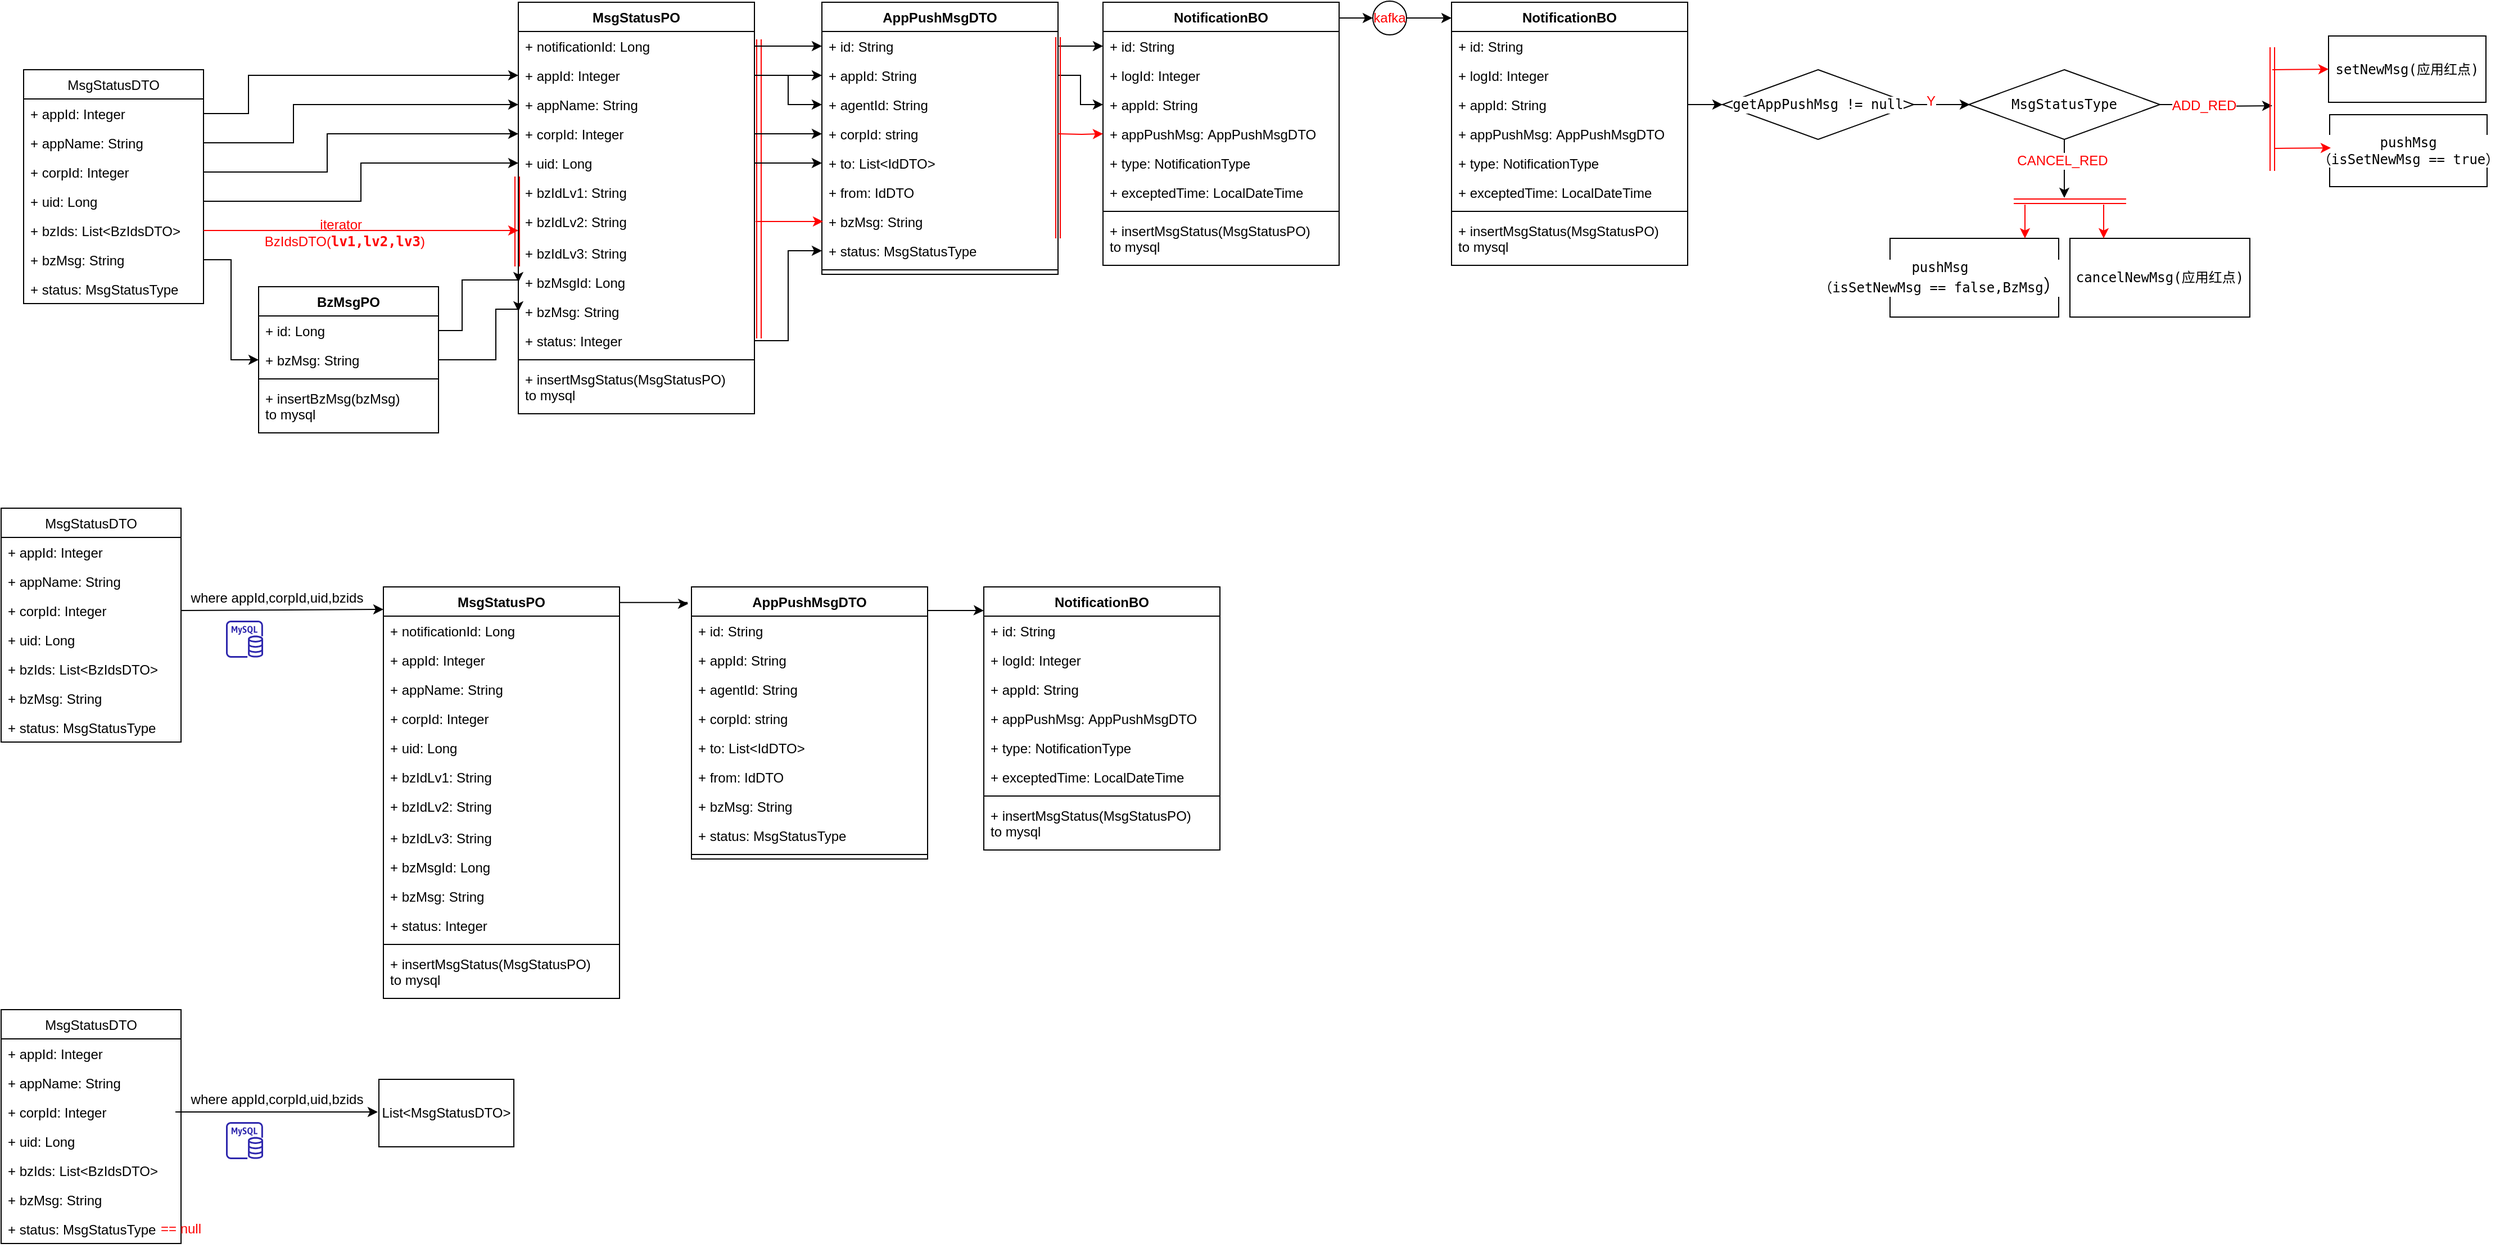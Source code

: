 <mxfile version="16.0.3" type="github">
  <diagram id="SCfUlmhdvzbNshBZ44EL" name="Page-1">
    <mxGraphModel dx="946" dy="536" grid="1" gridSize="10" guides="1" tooltips="1" connect="1" arrows="1" fold="1" page="1" pageScale="1" pageWidth="827" pageHeight="1169" math="0" shadow="0">
      <root>
        <mxCell id="0" />
        <mxCell id="1" parent="0" />
        <mxCell id="9lZpsrTni4rrmn1i40Wy-16" value="MsgStatusDTO" style="swimlane;fontStyle=0;childLayout=stackLayout;horizontal=1;startSize=26;fillColor=none;horizontalStack=0;resizeParent=1;resizeParentMax=0;resizeLast=0;collapsible=1;marginBottom=0;" parent="1" vertex="1">
          <mxGeometry x="120" y="360" width="160" height="208" as="geometry" />
        </mxCell>
        <mxCell id="9lZpsrTni4rrmn1i40Wy-17" value="+ appId: Integer" style="text;strokeColor=none;fillColor=none;align=left;verticalAlign=top;spacingLeft=4;spacingRight=4;overflow=hidden;rotatable=0;points=[[0,0.5],[1,0.5]];portConstraint=eastwest;" parent="9lZpsrTni4rrmn1i40Wy-16" vertex="1">
          <mxGeometry y="26" width="160" height="26" as="geometry" />
        </mxCell>
        <mxCell id="9lZpsrTni4rrmn1i40Wy-18" value="+ appName: String" style="text;strokeColor=none;fillColor=none;align=left;verticalAlign=top;spacingLeft=4;spacingRight=4;overflow=hidden;rotatable=0;points=[[0,0.5],[1,0.5]];portConstraint=eastwest;" parent="9lZpsrTni4rrmn1i40Wy-16" vertex="1">
          <mxGeometry y="52" width="160" height="26" as="geometry" />
        </mxCell>
        <mxCell id="9lZpsrTni4rrmn1i40Wy-19" value="+ corpId: Integer" style="text;strokeColor=none;fillColor=none;align=left;verticalAlign=top;spacingLeft=4;spacingRight=4;overflow=hidden;rotatable=0;points=[[0,0.5],[1,0.5]];portConstraint=eastwest;" parent="9lZpsrTni4rrmn1i40Wy-16" vertex="1">
          <mxGeometry y="78" width="160" height="26" as="geometry" />
        </mxCell>
        <mxCell id="9lZpsrTni4rrmn1i40Wy-20" value="+ uid: Long" style="text;strokeColor=none;fillColor=none;align=left;verticalAlign=top;spacingLeft=4;spacingRight=4;overflow=hidden;rotatable=0;points=[[0,0.5],[1,0.5]];portConstraint=eastwest;" parent="9lZpsrTni4rrmn1i40Wy-16" vertex="1">
          <mxGeometry y="104" width="160" height="26" as="geometry" />
        </mxCell>
        <mxCell id="9lZpsrTni4rrmn1i40Wy-21" value="+ bzIds: List&lt;BzIdsDTO&gt;" style="text;strokeColor=none;fillColor=none;align=left;verticalAlign=top;spacingLeft=4;spacingRight=4;overflow=hidden;rotatable=0;points=[[0,0.5],[1,0.5]];portConstraint=eastwest;" parent="9lZpsrTni4rrmn1i40Wy-16" vertex="1">
          <mxGeometry y="130" width="160" height="26" as="geometry" />
        </mxCell>
        <mxCell id="9lZpsrTni4rrmn1i40Wy-22" value="+ bzMsg: String" style="text;strokeColor=none;fillColor=none;align=left;verticalAlign=top;spacingLeft=4;spacingRight=4;overflow=hidden;rotatable=0;points=[[0,0.5],[1,0.5]];portConstraint=eastwest;" parent="9lZpsrTni4rrmn1i40Wy-16" vertex="1">
          <mxGeometry y="156" width="160" height="26" as="geometry" />
        </mxCell>
        <mxCell id="9lZpsrTni4rrmn1i40Wy-23" value="+ status: MsgStatusType" style="text;strokeColor=none;fillColor=none;align=left;verticalAlign=top;spacingLeft=4;spacingRight=4;overflow=hidden;rotatable=0;points=[[0,0.5],[1,0.5]];portConstraint=eastwest;" parent="9lZpsrTni4rrmn1i40Wy-16" vertex="1">
          <mxGeometry y="182" width="160" height="26" as="geometry" />
        </mxCell>
        <mxCell id="m58RcJqBQY2xI49NW2av-1" value="BzMsgPO" style="swimlane;fontStyle=1;align=center;verticalAlign=top;childLayout=stackLayout;horizontal=1;startSize=26;horizontalStack=0;resizeParent=1;resizeParentMax=0;resizeLast=0;collapsible=1;marginBottom=0;" vertex="1" parent="1">
          <mxGeometry x="329" y="553" width="160" height="130" as="geometry" />
        </mxCell>
        <mxCell id="m58RcJqBQY2xI49NW2av-2" value="+ id: Long" style="text;strokeColor=none;fillColor=none;align=left;verticalAlign=top;spacingLeft=4;spacingRight=4;overflow=hidden;rotatable=0;points=[[0,0.5],[1,0.5]];portConstraint=eastwest;" vertex="1" parent="m58RcJqBQY2xI49NW2av-1">
          <mxGeometry y="26" width="160" height="26" as="geometry" />
        </mxCell>
        <mxCell id="m58RcJqBQY2xI49NW2av-6" value="+ bzMsg: String" style="text;strokeColor=none;fillColor=none;align=left;verticalAlign=top;spacingLeft=4;spacingRight=4;overflow=hidden;rotatable=0;points=[[0,0.5],[1,0.5]];portConstraint=eastwest;" vertex="1" parent="m58RcJqBQY2xI49NW2av-1">
          <mxGeometry y="52" width="160" height="26" as="geometry" />
        </mxCell>
        <mxCell id="m58RcJqBQY2xI49NW2av-3" value="" style="line;strokeWidth=1;fillColor=none;align=left;verticalAlign=middle;spacingTop=-1;spacingLeft=3;spacingRight=3;rotatable=0;labelPosition=right;points=[];portConstraint=eastwest;" vertex="1" parent="m58RcJqBQY2xI49NW2av-1">
          <mxGeometry y="78" width="160" height="8" as="geometry" />
        </mxCell>
        <mxCell id="m58RcJqBQY2xI49NW2av-4" value="+ insertBzMsg(bzMsg)&#xa;to mysql&#xa;" style="text;strokeColor=none;fillColor=none;align=left;verticalAlign=top;spacingLeft=4;spacingRight=4;overflow=hidden;rotatable=0;points=[[0,0.5],[1,0.5]];portConstraint=eastwest;" vertex="1" parent="m58RcJqBQY2xI49NW2av-1">
          <mxGeometry y="86" width="160" height="44" as="geometry" />
        </mxCell>
        <mxCell id="m58RcJqBQY2xI49NW2av-5" style="edgeStyle=orthogonalEdgeStyle;rounded=0;orthogonalLoop=1;jettySize=auto;html=1;exitX=1;exitY=0.5;exitDx=0;exitDy=0;entryX=0;entryY=0.5;entryDx=0;entryDy=0;" edge="1" parent="1" source="9lZpsrTni4rrmn1i40Wy-22" target="m58RcJqBQY2xI49NW2av-6">
          <mxGeometry relative="1" as="geometry" />
        </mxCell>
        <mxCell id="m58RcJqBQY2xI49NW2av-15" style="edgeStyle=orthogonalEdgeStyle;rounded=0;orthogonalLoop=1;jettySize=auto;html=1;exitX=1;exitY=0.5;exitDx=0;exitDy=0;strokeColor=#FF0000;" edge="1" parent="1" source="9lZpsrTni4rrmn1i40Wy-21">
          <mxGeometry relative="1" as="geometry">
            <mxPoint x="560" y="503" as="targetPoint" />
            <Array as="points">
              <mxPoint x="550" y="503" />
            </Array>
          </mxGeometry>
        </mxCell>
        <mxCell id="m58RcJqBQY2xI49NW2av-17" value="&lt;font style=&quot;font-size: 12px&quot; color=&quot;#ff0000&quot;&gt;iterator&amp;nbsp; &amp;nbsp;&lt;span style=&quot;text-align: left&quot;&gt;BzIdsDTO(&lt;/span&gt;&lt;span style=&quot;font-weight: bold ; background-color: rgb(255 , 255 , 255) ; font-family: &amp;#34;jetbrains mono&amp;#34; , monospace&quot;&gt;lv1,&lt;/span&gt;&lt;span style=&quot;font-weight: bold ; background-color: rgb(255 , 255 , 255) ; font-family: &amp;#34;jetbrains mono&amp;#34; , monospace&quot;&gt;lv2,&lt;/span&gt;&lt;span style=&quot;font-weight: bold ; background-color: rgb(255 , 255 , 255) ; font-family: &amp;#34;jetbrains mono&amp;#34; , monospace&quot;&gt;lv3&lt;/span&gt;&lt;span style=&quot;text-align: left&quot;&gt;)&lt;/span&gt;&lt;/font&gt;" style="text;html=1;strokeColor=none;fillColor=none;align=center;verticalAlign=middle;whiteSpace=wrap;rounded=0;" vertex="1" parent="1">
          <mxGeometry x="329" y="490" width="150" height="30" as="geometry" />
        </mxCell>
        <mxCell id="m58RcJqBQY2xI49NW2av-21" value="MsgStatusPO" style="swimlane;fontStyle=1;align=center;verticalAlign=top;childLayout=stackLayout;horizontal=1;startSize=26;horizontalStack=0;resizeParent=1;resizeParentMax=0;resizeLast=0;collapsible=1;marginBottom=0;" vertex="1" parent="1">
          <mxGeometry x="560" y="300" width="210" height="366" as="geometry" />
        </mxCell>
        <mxCell id="m58RcJqBQY2xI49NW2av-22" value="+ notificationId: Long" style="text;strokeColor=none;fillColor=none;align=left;verticalAlign=top;spacingLeft=4;spacingRight=4;overflow=hidden;rotatable=0;points=[[0,0.5],[1,0.5]];portConstraint=eastwest;" vertex="1" parent="m58RcJqBQY2xI49NW2av-21">
          <mxGeometry y="26" width="210" height="26" as="geometry" />
        </mxCell>
        <mxCell id="m58RcJqBQY2xI49NW2av-29" value="+ appId: Integer" style="text;strokeColor=none;fillColor=none;align=left;verticalAlign=top;spacingLeft=4;spacingRight=4;overflow=hidden;rotatable=0;points=[[0,0.5],[1,0.5]];portConstraint=eastwest;" vertex="1" parent="m58RcJqBQY2xI49NW2av-21">
          <mxGeometry y="52" width="210" height="26" as="geometry" />
        </mxCell>
        <mxCell id="m58RcJqBQY2xI49NW2av-30" value="+ appName: String" style="text;strokeColor=none;fillColor=none;align=left;verticalAlign=top;spacingLeft=4;spacingRight=4;overflow=hidden;rotatable=0;points=[[0,0.5],[1,0.5]];portConstraint=eastwest;" vertex="1" parent="m58RcJqBQY2xI49NW2av-21">
          <mxGeometry y="78" width="210" height="26" as="geometry" />
        </mxCell>
        <mxCell id="m58RcJqBQY2xI49NW2av-28" value="+ corpId: Integer" style="text;strokeColor=none;fillColor=none;align=left;verticalAlign=top;spacingLeft=4;spacingRight=4;overflow=hidden;rotatable=0;points=[[0,0.5],[1,0.5]];portConstraint=eastwest;" vertex="1" parent="m58RcJqBQY2xI49NW2av-21">
          <mxGeometry y="104" width="210" height="26" as="geometry" />
        </mxCell>
        <mxCell id="m58RcJqBQY2xI49NW2av-23" value="+ uid: Long" style="text;strokeColor=none;fillColor=none;align=left;verticalAlign=top;spacingLeft=4;spacingRight=4;overflow=hidden;rotatable=0;points=[[0,0.5],[1,0.5]];portConstraint=eastwest;" vertex="1" parent="m58RcJqBQY2xI49NW2av-21">
          <mxGeometry y="130" width="210" height="26" as="geometry" />
        </mxCell>
        <mxCell id="m58RcJqBQY2xI49NW2av-33" value="+ bzIdLv1: String" style="text;strokeColor=none;fillColor=none;align=left;verticalAlign=top;spacingLeft=4;spacingRight=4;overflow=hidden;rotatable=0;points=[[0,0.5],[1,0.5]];portConstraint=eastwest;" vertex="1" parent="m58RcJqBQY2xI49NW2av-21">
          <mxGeometry y="156" width="210" height="26" as="geometry" />
        </mxCell>
        <mxCell id="m58RcJqBQY2xI49NW2av-27" value="" style="shape=link;html=1;rounded=0;fontSize=12;fontColor=#FF0000;strokeColor=#FF0000;" edge="1" parent="m58RcJqBQY2xI49NW2av-21">
          <mxGeometry width="100" relative="1" as="geometry">
            <mxPoint x="-1" y="155" as="sourcePoint" />
            <mxPoint x="-1" y="235" as="targetPoint" />
          </mxGeometry>
        </mxCell>
        <mxCell id="m58RcJqBQY2xI49NW2av-34" value="+ bzIdLv2: String" style="text;strokeColor=none;fillColor=none;align=left;verticalAlign=top;spacingLeft=4;spacingRight=4;overflow=hidden;rotatable=0;points=[[0,0.5],[1,0.5]];portConstraint=eastwest;" vertex="1" parent="m58RcJqBQY2xI49NW2av-21">
          <mxGeometry y="182" width="210" height="28" as="geometry" />
        </mxCell>
        <mxCell id="m58RcJqBQY2xI49NW2av-35" value="+ bzIdLv3: String" style="text;strokeColor=none;fillColor=none;align=left;verticalAlign=top;spacingLeft=4;spacingRight=4;overflow=hidden;rotatable=0;points=[[0,0.5],[1,0.5]];portConstraint=eastwest;" vertex="1" parent="m58RcJqBQY2xI49NW2av-21">
          <mxGeometry y="210" width="210" height="26" as="geometry" />
        </mxCell>
        <mxCell id="m58RcJqBQY2xI49NW2av-31" value="+ bzMsgId: Long" style="text;strokeColor=none;fillColor=none;align=left;verticalAlign=top;spacingLeft=4;spacingRight=4;overflow=hidden;rotatable=0;points=[[0,0.5],[1,0.5]];portConstraint=eastwest;" vertex="1" parent="m58RcJqBQY2xI49NW2av-21">
          <mxGeometry y="236" width="210" height="26" as="geometry" />
        </mxCell>
        <mxCell id="m58RcJqBQY2xI49NW2av-32" value="+ bzMsg: String" style="text;strokeColor=none;fillColor=none;align=left;verticalAlign=top;spacingLeft=4;spacingRight=4;overflow=hidden;rotatable=0;points=[[0,0.5],[1,0.5]];portConstraint=eastwest;" vertex="1" parent="m58RcJqBQY2xI49NW2av-21">
          <mxGeometry y="262" width="210" height="26" as="geometry" />
        </mxCell>
        <mxCell id="m58RcJqBQY2xI49NW2av-36" value="+ status: Integer" style="text;strokeColor=none;fillColor=none;align=left;verticalAlign=top;spacingLeft=4;spacingRight=4;overflow=hidden;rotatable=0;points=[[0,0.5],[1,0.5]];portConstraint=eastwest;" vertex="1" parent="m58RcJqBQY2xI49NW2av-21">
          <mxGeometry y="288" width="210" height="26" as="geometry" />
        </mxCell>
        <mxCell id="m58RcJqBQY2xI49NW2av-24" value="" style="line;strokeWidth=1;fillColor=none;align=left;verticalAlign=middle;spacingTop=-1;spacingLeft=3;spacingRight=3;rotatable=0;labelPosition=right;points=[];portConstraint=eastwest;" vertex="1" parent="m58RcJqBQY2xI49NW2av-21">
          <mxGeometry y="314" width="210" height="8" as="geometry" />
        </mxCell>
        <mxCell id="m58RcJqBQY2xI49NW2av-25" value="+ insertMsgStatus(MsgStatusPO)&#xa;to mysql&#xa;" style="text;strokeColor=none;fillColor=none;align=left;verticalAlign=top;spacingLeft=4;spacingRight=4;overflow=hidden;rotatable=0;points=[[0,0.5],[1,0.5]];portConstraint=eastwest;" vertex="1" parent="m58RcJqBQY2xI49NW2av-21">
          <mxGeometry y="322" width="210" height="44" as="geometry" />
        </mxCell>
        <mxCell id="m58RcJqBQY2xI49NW2av-55" value="" style="shape=link;html=1;rounded=0;fontSize=12;fontColor=#FF0000;exitX=1.019;exitY=0.269;exitDx=0;exitDy=0;exitPerimeter=0;strokeColor=#FF0000;" edge="1" parent="m58RcJqBQY2xI49NW2av-21" source="m58RcJqBQY2xI49NW2av-22">
          <mxGeometry width="100" relative="1" as="geometry">
            <mxPoint x="217" y="155" as="sourcePoint" />
            <mxPoint x="214" y="299" as="targetPoint" />
          </mxGeometry>
        </mxCell>
        <mxCell id="m58RcJqBQY2xI49NW2av-41" style="edgeStyle=orthogonalEdgeStyle;rounded=0;orthogonalLoop=1;jettySize=auto;html=1;entryX=0;entryY=0.5;entryDx=0;entryDy=0;fontSize=12;fontColor=#FF0000;" edge="1" parent="1" source="m58RcJqBQY2xI49NW2av-2" target="m58RcJqBQY2xI49NW2av-31">
          <mxGeometry relative="1" as="geometry">
            <Array as="points">
              <mxPoint x="510" y="592" />
              <mxPoint x="510" y="547" />
            </Array>
          </mxGeometry>
        </mxCell>
        <mxCell id="m58RcJqBQY2xI49NW2av-43" style="edgeStyle=orthogonalEdgeStyle;rounded=0;orthogonalLoop=1;jettySize=auto;html=1;entryX=0;entryY=0.5;entryDx=0;entryDy=0;fontSize=12;fontColor=#FF0000;" edge="1" parent="1" source="m58RcJqBQY2xI49NW2av-6" target="m58RcJqBQY2xI49NW2av-32">
          <mxGeometry relative="1" as="geometry">
            <Array as="points">
              <mxPoint x="540" y="618" />
              <mxPoint x="540" y="573" />
            </Array>
          </mxGeometry>
        </mxCell>
        <mxCell id="m58RcJqBQY2xI49NW2av-44" style="edgeStyle=orthogonalEdgeStyle;rounded=0;orthogonalLoop=1;jettySize=auto;html=1;exitX=1;exitY=0.5;exitDx=0;exitDy=0;entryX=0;entryY=0.5;entryDx=0;entryDy=0;fontSize=12;fontColor=#FF0000;" edge="1" parent="1" source="9lZpsrTni4rrmn1i40Wy-20" target="m58RcJqBQY2xI49NW2av-23">
          <mxGeometry relative="1" as="geometry" />
        </mxCell>
        <mxCell id="m58RcJqBQY2xI49NW2av-45" style="edgeStyle=orthogonalEdgeStyle;rounded=0;orthogonalLoop=1;jettySize=auto;html=1;fontSize=12;fontColor=#FF0000;" edge="1" parent="1" source="9lZpsrTni4rrmn1i40Wy-19" target="m58RcJqBQY2xI49NW2av-28">
          <mxGeometry relative="1" as="geometry">
            <mxPoint x="390" y="350" as="targetPoint" />
            <Array as="points">
              <mxPoint x="390" y="451" />
              <mxPoint x="390" y="417" />
            </Array>
          </mxGeometry>
        </mxCell>
        <mxCell id="m58RcJqBQY2xI49NW2av-46" style="edgeStyle=orthogonalEdgeStyle;rounded=0;orthogonalLoop=1;jettySize=auto;html=1;exitX=1;exitY=0.5;exitDx=0;exitDy=0;fontSize=12;fontColor=#FF0000;" edge="1" parent="1" source="9lZpsrTni4rrmn1i40Wy-18" target="m58RcJqBQY2xI49NW2av-30">
          <mxGeometry relative="1" as="geometry">
            <Array as="points">
              <mxPoint x="360" y="425" />
              <mxPoint x="360" y="391" />
            </Array>
          </mxGeometry>
        </mxCell>
        <mxCell id="m58RcJqBQY2xI49NW2av-47" style="edgeStyle=orthogonalEdgeStyle;rounded=0;orthogonalLoop=1;jettySize=auto;html=1;exitX=1;exitY=0.5;exitDx=0;exitDy=0;entryX=0;entryY=0.5;entryDx=0;entryDy=0;fontSize=12;fontColor=#FF0000;" edge="1" parent="1" source="9lZpsrTni4rrmn1i40Wy-17" target="m58RcJqBQY2xI49NW2av-29">
          <mxGeometry relative="1" as="geometry">
            <Array as="points">
              <mxPoint x="320" y="399" />
              <mxPoint x="320" y="365" />
            </Array>
          </mxGeometry>
        </mxCell>
        <mxCell id="m58RcJqBQY2xI49NW2av-48" value="AppPushMsgDTO" style="swimlane;fontStyle=1;align=center;verticalAlign=top;childLayout=stackLayout;horizontal=1;startSize=26;horizontalStack=0;resizeParent=1;resizeParentMax=0;resizeLast=0;collapsible=1;marginBottom=0;" vertex="1" parent="1">
          <mxGeometry x="830" y="300" width="210" height="242" as="geometry" />
        </mxCell>
        <mxCell id="m58RcJqBQY2xI49NW2av-49" value="+ id: String" style="text;strokeColor=none;fillColor=none;align=left;verticalAlign=top;spacingLeft=4;spacingRight=4;overflow=hidden;rotatable=0;points=[[0,0.5],[1,0.5]];portConstraint=eastwest;" vertex="1" parent="m58RcJqBQY2xI49NW2av-48">
          <mxGeometry y="26" width="210" height="26" as="geometry" />
        </mxCell>
        <mxCell id="m58RcJqBQY2xI49NW2av-50" value="+ appId: String" style="text;strokeColor=none;fillColor=none;align=left;verticalAlign=top;spacingLeft=4;spacingRight=4;overflow=hidden;rotatable=0;points=[[0,0.5],[1,0.5]];portConstraint=eastwest;" vertex="1" parent="m58RcJqBQY2xI49NW2av-48">
          <mxGeometry y="52" width="210" height="26" as="geometry" />
        </mxCell>
        <mxCell id="m58RcJqBQY2xI49NW2av-56" value="+ agentId: String" style="text;strokeColor=none;fillColor=none;align=left;verticalAlign=top;spacingLeft=4;spacingRight=4;overflow=hidden;rotatable=0;points=[[0,0.5],[1,0.5]];portConstraint=eastwest;" vertex="1" parent="m58RcJqBQY2xI49NW2av-48">
          <mxGeometry y="78" width="210" height="26" as="geometry" />
        </mxCell>
        <mxCell id="m58RcJqBQY2xI49NW2av-52" value="+ corpId: string" style="text;strokeColor=none;fillColor=none;align=left;verticalAlign=top;spacingLeft=4;spacingRight=4;overflow=hidden;rotatable=0;points=[[0,0.5],[1,0.5]];portConstraint=eastwest;" vertex="1" parent="m58RcJqBQY2xI49NW2av-48">
          <mxGeometry y="104" width="210" height="26" as="geometry" />
        </mxCell>
        <mxCell id="m58RcJqBQY2xI49NW2av-53" value="+ to: List&lt;IdDTO&gt;" style="text;strokeColor=none;fillColor=none;align=left;verticalAlign=top;spacingLeft=4;spacingRight=4;overflow=hidden;rotatable=0;points=[[0,0.5],[1,0.5]];portConstraint=eastwest;" vertex="1" parent="m58RcJqBQY2xI49NW2av-48">
          <mxGeometry y="130" width="210" height="26" as="geometry" />
        </mxCell>
        <mxCell id="m58RcJqBQY2xI49NW2av-54" value="+ from: IdDTO" style="text;strokeColor=none;fillColor=none;align=left;verticalAlign=top;spacingLeft=4;spacingRight=4;overflow=hidden;rotatable=0;points=[[0,0.5],[1,0.5]];portConstraint=eastwest;" vertex="1" parent="m58RcJqBQY2xI49NW2av-48">
          <mxGeometry y="156" width="210" height="26" as="geometry" />
        </mxCell>
        <mxCell id="m58RcJqBQY2xI49NW2av-57" value="+ bzMsg: String" style="text;strokeColor=none;fillColor=none;align=left;verticalAlign=top;spacingLeft=4;spacingRight=4;overflow=hidden;rotatable=0;points=[[0,0.5],[1,0.5]];portConstraint=eastwest;" vertex="1" parent="m58RcJqBQY2xI49NW2av-48">
          <mxGeometry y="182" width="210" height="26" as="geometry" />
        </mxCell>
        <mxCell id="m58RcJqBQY2xI49NW2av-58" value="+ status: MsgStatusType" style="text;strokeColor=none;fillColor=none;align=left;verticalAlign=top;spacingLeft=4;spacingRight=4;overflow=hidden;rotatable=0;points=[[0,0.5],[1,0.5]];portConstraint=eastwest;" vertex="1" parent="m58RcJqBQY2xI49NW2av-48">
          <mxGeometry y="208" width="210" height="26" as="geometry" />
        </mxCell>
        <mxCell id="m58RcJqBQY2xI49NW2av-61" value="" style="line;strokeWidth=1;fillColor=none;align=left;verticalAlign=middle;spacingTop=-1;spacingLeft=3;spacingRight=3;rotatable=0;labelPosition=right;points=[];portConstraint=eastwest;" vertex="1" parent="m58RcJqBQY2xI49NW2av-48">
          <mxGeometry y="234" width="210" height="8" as="geometry" />
        </mxCell>
        <mxCell id="m58RcJqBQY2xI49NW2av-63" style="edgeStyle=orthogonalEdgeStyle;rounded=0;orthogonalLoop=1;jettySize=auto;html=1;exitX=1;exitY=0.5;exitDx=0;exitDy=0;entryX=0;entryY=0.5;entryDx=0;entryDy=0;fontSize=12;fontColor=#FF0000;" edge="1" parent="1" source="m58RcJqBQY2xI49NW2av-22" target="m58RcJqBQY2xI49NW2av-49">
          <mxGeometry relative="1" as="geometry" />
        </mxCell>
        <mxCell id="m58RcJqBQY2xI49NW2av-64" style="edgeStyle=orthogonalEdgeStyle;rounded=0;orthogonalLoop=1;jettySize=auto;html=1;exitX=1;exitY=0.5;exitDx=0;exitDy=0;entryX=0;entryY=0.5;entryDx=0;entryDy=0;fontSize=12;fontColor=#FF0000;" edge="1" parent="1" source="m58RcJqBQY2xI49NW2av-29" target="m58RcJqBQY2xI49NW2av-50">
          <mxGeometry relative="1" as="geometry" />
        </mxCell>
        <mxCell id="m58RcJqBQY2xI49NW2av-68" style="edgeStyle=orthogonalEdgeStyle;rounded=0;orthogonalLoop=1;jettySize=auto;html=1;exitX=1;exitY=0.5;exitDx=0;exitDy=0;entryX=0;entryY=0.5;entryDx=0;entryDy=0;fontSize=12;fontColor=#FF0000;" edge="1" parent="1" source="m58RcJqBQY2xI49NW2av-29" target="m58RcJqBQY2xI49NW2av-56">
          <mxGeometry relative="1" as="geometry">
            <mxPoint x="780" y="375" as="sourcePoint" />
            <mxPoint x="840" y="375" as="targetPoint" />
          </mxGeometry>
        </mxCell>
        <mxCell id="m58RcJqBQY2xI49NW2av-69" style="edgeStyle=orthogonalEdgeStyle;rounded=0;orthogonalLoop=1;jettySize=auto;html=1;exitX=1;exitY=0.5;exitDx=0;exitDy=0;entryX=0;entryY=0.5;entryDx=0;entryDy=0;fontSize=12;fontColor=#FF0000;" edge="1" parent="1" source="m58RcJqBQY2xI49NW2av-28" target="m58RcJqBQY2xI49NW2av-52">
          <mxGeometry relative="1" as="geometry" />
        </mxCell>
        <mxCell id="m58RcJqBQY2xI49NW2av-70" style="edgeStyle=orthogonalEdgeStyle;rounded=0;orthogonalLoop=1;jettySize=auto;html=1;exitX=1;exitY=0.5;exitDx=0;exitDy=0;entryX=0;entryY=0.5;entryDx=0;entryDy=0;fontSize=12;fontColor=#FF0000;" edge="1" parent="1" source="m58RcJqBQY2xI49NW2av-23" target="m58RcJqBQY2xI49NW2av-53">
          <mxGeometry relative="1" as="geometry" />
        </mxCell>
        <mxCell id="m58RcJqBQY2xI49NW2av-71" style="edgeStyle=orthogonalEdgeStyle;rounded=0;orthogonalLoop=1;jettySize=auto;html=1;entryX=0;entryY=0.5;entryDx=0;entryDy=0;fontSize=12;fontColor=#FF0000;strokeColor=#FF0000;" edge="1" parent="1">
          <mxGeometry relative="1" as="geometry">
            <mxPoint x="771" y="495" as="sourcePoint" />
            <mxPoint x="831" y="495" as="targetPoint" />
          </mxGeometry>
        </mxCell>
        <mxCell id="m58RcJqBQY2xI49NW2av-72" style="edgeStyle=orthogonalEdgeStyle;rounded=0;orthogonalLoop=1;jettySize=auto;html=1;exitX=1;exitY=0.5;exitDx=0;exitDy=0;entryX=0;entryY=0.5;entryDx=0;entryDy=0;fontSize=12;fontColor=#FF0000;strokeColor=#000000;" edge="1" parent="1" source="m58RcJqBQY2xI49NW2av-36" target="m58RcJqBQY2xI49NW2av-58">
          <mxGeometry relative="1" as="geometry" />
        </mxCell>
        <mxCell id="m58RcJqBQY2xI49NW2av-73" value="NotificationBO" style="swimlane;fontStyle=1;align=center;verticalAlign=top;childLayout=stackLayout;horizontal=1;startSize=26;horizontalStack=0;resizeParent=1;resizeParentMax=0;resizeLast=0;collapsible=1;marginBottom=0;" vertex="1" parent="1">
          <mxGeometry x="1080" y="300" width="210" height="234" as="geometry" />
        </mxCell>
        <mxCell id="m58RcJqBQY2xI49NW2av-74" value="+ id: String" style="text;strokeColor=none;fillColor=none;align=left;verticalAlign=top;spacingLeft=4;spacingRight=4;overflow=hidden;rotatable=0;points=[[0,0.5],[1,0.5]];portConstraint=eastwest;" vertex="1" parent="m58RcJqBQY2xI49NW2av-73">
          <mxGeometry y="26" width="210" height="26" as="geometry" />
        </mxCell>
        <mxCell id="m58RcJqBQY2xI49NW2av-75" value="+ logId: Integer" style="text;strokeColor=none;fillColor=none;align=left;verticalAlign=top;spacingLeft=4;spacingRight=4;overflow=hidden;rotatable=0;points=[[0,0.5],[1,0.5]];portConstraint=eastwest;" vertex="1" parent="m58RcJqBQY2xI49NW2av-73">
          <mxGeometry y="52" width="210" height="26" as="geometry" />
        </mxCell>
        <mxCell id="m58RcJqBQY2xI49NW2av-76" value="+ appId: String" style="text;strokeColor=none;fillColor=none;align=left;verticalAlign=top;spacingLeft=4;spacingRight=4;overflow=hidden;rotatable=0;points=[[0,0.5],[1,0.5]];portConstraint=eastwest;" vertex="1" parent="m58RcJqBQY2xI49NW2av-73">
          <mxGeometry y="78" width="210" height="26" as="geometry" />
        </mxCell>
        <mxCell id="m58RcJqBQY2xI49NW2av-77" value="+ appPushMsg: AppPushMsgDTO" style="text;strokeColor=none;fillColor=none;align=left;verticalAlign=top;spacingLeft=4;spacingRight=4;overflow=hidden;rotatable=0;points=[[0,0.5],[1,0.5]];portConstraint=eastwest;" vertex="1" parent="m58RcJqBQY2xI49NW2av-73">
          <mxGeometry y="104" width="210" height="26" as="geometry" />
        </mxCell>
        <mxCell id="m58RcJqBQY2xI49NW2av-84" value="+ type: NotificationType" style="text;strokeColor=none;fillColor=none;align=left;verticalAlign=top;spacingLeft=4;spacingRight=4;overflow=hidden;rotatable=0;points=[[0,0.5],[1,0.5]];portConstraint=eastwest;" vertex="1" parent="m58RcJqBQY2xI49NW2av-73">
          <mxGeometry y="130" width="210" height="26" as="geometry" />
        </mxCell>
        <mxCell id="m58RcJqBQY2xI49NW2av-85" value="+ exceptedTime: LocalDateTime" style="text;strokeColor=none;fillColor=none;align=left;verticalAlign=top;spacingLeft=4;spacingRight=4;overflow=hidden;rotatable=0;points=[[0,0.5],[1,0.5]];portConstraint=eastwest;" vertex="1" parent="m58RcJqBQY2xI49NW2av-73">
          <mxGeometry y="156" width="210" height="26" as="geometry" />
        </mxCell>
        <mxCell id="m58RcJqBQY2xI49NW2av-86" value="" style="line;strokeWidth=1;fillColor=none;align=left;verticalAlign=middle;spacingTop=-1;spacingLeft=3;spacingRight=3;rotatable=0;labelPosition=right;points=[];portConstraint=eastwest;" vertex="1" parent="m58RcJqBQY2xI49NW2av-73">
          <mxGeometry y="182" width="210" height="8" as="geometry" />
        </mxCell>
        <mxCell id="m58RcJqBQY2xI49NW2av-87" value="+ insertMsgStatus(MsgStatusPO)&#xa;to mysql&#xa;" style="text;strokeColor=none;fillColor=none;align=left;verticalAlign=top;spacingLeft=4;spacingRight=4;overflow=hidden;rotatable=0;points=[[0,0.5],[1,0.5]];portConstraint=eastwest;" vertex="1" parent="m58RcJqBQY2xI49NW2av-73">
          <mxGeometry y="190" width="210" height="44" as="geometry" />
        </mxCell>
        <mxCell id="m58RcJqBQY2xI49NW2av-89" style="edgeStyle=orthogonalEdgeStyle;rounded=0;orthogonalLoop=1;jettySize=auto;html=1;exitX=1;exitY=0.5;exitDx=0;exitDy=0;entryX=0;entryY=0.5;entryDx=0;entryDy=0;fontSize=12;fontColor=#FF0000;strokeColor=#000000;" edge="1" parent="1" source="m58RcJqBQY2xI49NW2av-49" target="m58RcJqBQY2xI49NW2av-74">
          <mxGeometry relative="1" as="geometry" />
        </mxCell>
        <mxCell id="m58RcJqBQY2xI49NW2av-90" style="edgeStyle=orthogonalEdgeStyle;rounded=0;orthogonalLoop=1;jettySize=auto;html=1;exitX=1;exitY=0.5;exitDx=0;exitDy=0;entryX=0;entryY=0.5;entryDx=0;entryDy=0;fontSize=12;fontColor=#FF0000;strokeColor=#000000;" edge="1" parent="1" source="m58RcJqBQY2xI49NW2av-50" target="m58RcJqBQY2xI49NW2av-76">
          <mxGeometry relative="1" as="geometry" />
        </mxCell>
        <mxCell id="m58RcJqBQY2xI49NW2av-91" value="" style="shape=link;html=1;rounded=0;fontSize=12;fontColor=#FF0000;exitX=1.019;exitY=0.269;exitDx=0;exitDy=0;exitPerimeter=0;strokeColor=#FF0000;" edge="1" parent="1">
          <mxGeometry width="100" relative="1" as="geometry">
            <mxPoint x="1040" y="330.994" as="sourcePoint" />
            <mxPoint x="1040" y="510" as="targetPoint" />
          </mxGeometry>
        </mxCell>
        <mxCell id="m58RcJqBQY2xI49NW2av-92" style="edgeStyle=orthogonalEdgeStyle;rounded=0;orthogonalLoop=1;jettySize=auto;html=1;entryX=0;entryY=0.5;entryDx=0;entryDy=0;fontSize=12;fontColor=#FF0000;strokeColor=#FF0000;" edge="1" parent="1" target="m58RcJqBQY2xI49NW2av-77">
          <mxGeometry relative="1" as="geometry">
            <mxPoint x="1040" y="417" as="sourcePoint" />
            <mxPoint x="841" y="505" as="targetPoint" />
          </mxGeometry>
        </mxCell>
        <mxCell id="m58RcJqBQY2xI49NW2av-173" value="" style="edgeStyle=orthogonalEdgeStyle;rounded=0;orthogonalLoop=1;jettySize=auto;html=1;fontSize=12;fontColor=#FF0000;strokeColor=#000000;exitX=1;exitY=0.5;exitDx=0;exitDy=0;entryX=0;entryY=0.5;entryDx=0;entryDy=0;" edge="1" parent="1" source="m58RcJqBQY2xI49NW2av-94">
          <mxGeometry relative="1" as="geometry">
            <mxPoint x="1390" y="314" as="targetPoint" />
          </mxGeometry>
        </mxCell>
        <mxCell id="m58RcJqBQY2xI49NW2av-94" value="kafka" style="ellipse;whiteSpace=wrap;html=1;aspect=fixed;fontSize=12;fontColor=#FF0000;" vertex="1" parent="1">
          <mxGeometry x="1320" y="299" width="30" height="30" as="geometry" />
        </mxCell>
        <mxCell id="m58RcJqBQY2xI49NW2av-95" style="edgeStyle=orthogonalEdgeStyle;rounded=0;orthogonalLoop=1;jettySize=auto;html=1;exitX=1;exitY=0.5;exitDx=0;exitDy=0;fontSize=12;fontColor=#FF0000;strokeColor=#000000;" edge="1" parent="1">
          <mxGeometry relative="1" as="geometry">
            <mxPoint x="1290" y="314" as="sourcePoint" />
            <mxPoint x="1320" y="314" as="targetPoint" />
          </mxGeometry>
        </mxCell>
        <mxCell id="m58RcJqBQY2xI49NW2av-98" value="MsgStatusDTO" style="swimlane;fontStyle=0;childLayout=stackLayout;horizontal=1;startSize=26;fillColor=none;horizontalStack=0;resizeParent=1;resizeParentMax=0;resizeLast=0;collapsible=1;marginBottom=0;" vertex="1" parent="1">
          <mxGeometry x="100" y="750" width="160" height="208" as="geometry" />
        </mxCell>
        <mxCell id="m58RcJqBQY2xI49NW2av-99" value="+ appId: Integer" style="text;strokeColor=none;fillColor=none;align=left;verticalAlign=top;spacingLeft=4;spacingRight=4;overflow=hidden;rotatable=0;points=[[0,0.5],[1,0.5]];portConstraint=eastwest;" vertex="1" parent="m58RcJqBQY2xI49NW2av-98">
          <mxGeometry y="26" width="160" height="26" as="geometry" />
        </mxCell>
        <mxCell id="m58RcJqBQY2xI49NW2av-100" value="+ appName: String" style="text;strokeColor=none;fillColor=none;align=left;verticalAlign=top;spacingLeft=4;spacingRight=4;overflow=hidden;rotatable=0;points=[[0,0.5],[1,0.5]];portConstraint=eastwest;" vertex="1" parent="m58RcJqBQY2xI49NW2av-98">
          <mxGeometry y="52" width="160" height="26" as="geometry" />
        </mxCell>
        <mxCell id="m58RcJqBQY2xI49NW2av-101" value="+ corpId: Integer" style="text;strokeColor=none;fillColor=none;align=left;verticalAlign=top;spacingLeft=4;spacingRight=4;overflow=hidden;rotatable=0;points=[[0,0.5],[1,0.5]];portConstraint=eastwest;" vertex="1" parent="m58RcJqBQY2xI49NW2av-98">
          <mxGeometry y="78" width="160" height="26" as="geometry" />
        </mxCell>
        <mxCell id="m58RcJqBQY2xI49NW2av-102" value="+ uid: Long" style="text;strokeColor=none;fillColor=none;align=left;verticalAlign=top;spacingLeft=4;spacingRight=4;overflow=hidden;rotatable=0;points=[[0,0.5],[1,0.5]];portConstraint=eastwest;" vertex="1" parent="m58RcJqBQY2xI49NW2av-98">
          <mxGeometry y="104" width="160" height="26" as="geometry" />
        </mxCell>
        <mxCell id="m58RcJqBQY2xI49NW2av-103" value="+ bzIds: List&lt;BzIdsDTO&gt;" style="text;strokeColor=none;fillColor=none;align=left;verticalAlign=top;spacingLeft=4;spacingRight=4;overflow=hidden;rotatable=0;points=[[0,0.5],[1,0.5]];portConstraint=eastwest;" vertex="1" parent="m58RcJqBQY2xI49NW2av-98">
          <mxGeometry y="130" width="160" height="26" as="geometry" />
        </mxCell>
        <mxCell id="m58RcJqBQY2xI49NW2av-104" value="+ bzMsg: String" style="text;strokeColor=none;fillColor=none;align=left;verticalAlign=top;spacingLeft=4;spacingRight=4;overflow=hidden;rotatable=0;points=[[0,0.5],[1,0.5]];portConstraint=eastwest;" vertex="1" parent="m58RcJqBQY2xI49NW2av-98">
          <mxGeometry y="156" width="160" height="26" as="geometry" />
        </mxCell>
        <mxCell id="m58RcJqBQY2xI49NW2av-105" value="+ status: MsgStatusType" style="text;strokeColor=none;fillColor=none;align=left;verticalAlign=top;spacingLeft=4;spacingRight=4;overflow=hidden;rotatable=0;points=[[0,0.5],[1,0.5]];portConstraint=eastwest;" vertex="1" parent="m58RcJqBQY2xI49NW2av-98">
          <mxGeometry y="182" width="160" height="26" as="geometry" />
        </mxCell>
        <mxCell id="m58RcJqBQY2xI49NW2av-106" value="" style="endArrow=classic;html=1;rounded=0;fontSize=12;fontColor=#000000;strokeColor=#000000;exitX=1;exitY=0.5;exitDx=0;exitDy=0;" edge="1" parent="1" source="m58RcJqBQY2xI49NW2av-101">
          <mxGeometry width="50" height="50" relative="1" as="geometry">
            <mxPoint x="330" y="890" as="sourcePoint" />
            <mxPoint x="440" y="840" as="targetPoint" />
          </mxGeometry>
        </mxCell>
        <mxCell id="m58RcJqBQY2xI49NW2av-107" value="" style="sketch=0;outlineConnect=0;fontColor=#232F3E;gradientColor=none;fillColor=#2E27AD;strokeColor=none;dashed=0;verticalLabelPosition=bottom;verticalAlign=top;align=center;html=1;fontSize=12;fontStyle=0;aspect=fixed;pointerEvents=1;shape=mxgraph.aws4.rds_mysql_instance;" vertex="1" parent="1">
          <mxGeometry x="300" y="850" width="33" height="33" as="geometry" />
        </mxCell>
        <mxCell id="m58RcJqBQY2xI49NW2av-108" value="&lt;span style=&quot;text-align: left&quot;&gt;where appId,corpId,uid,bzids&lt;/span&gt;" style="text;html=1;align=center;verticalAlign=middle;resizable=0;points=[];autosize=1;strokeColor=none;fillColor=none;fontSize=12;fontColor=#000000;" vertex="1" parent="1">
          <mxGeometry x="260" y="820" width="170" height="20" as="geometry" />
        </mxCell>
        <mxCell id="m58RcJqBQY2xI49NW2av-136" value="" style="edgeStyle=orthogonalEdgeStyle;rounded=0;orthogonalLoop=1;jettySize=auto;html=1;fontSize=12;fontColor=#000000;strokeColor=#000000;exitX=1;exitY=0.038;exitDx=0;exitDy=0;exitPerimeter=0;entryX=-0.014;entryY=0.062;entryDx=0;entryDy=0;entryPerimeter=0;" edge="1" parent="1" source="m58RcJqBQY2xI49NW2av-109" target="m58RcJqBQY2xI49NW2av-125">
          <mxGeometry relative="1" as="geometry">
            <mxPoint x="690" y="920" as="targetPoint" />
            <Array as="points">
              <mxPoint x="710" y="834" />
              <mxPoint x="710" y="835" />
            </Array>
          </mxGeometry>
        </mxCell>
        <mxCell id="m58RcJqBQY2xI49NW2av-109" value="MsgStatusPO" style="swimlane;fontStyle=1;align=center;verticalAlign=top;childLayout=stackLayout;horizontal=1;startSize=26;horizontalStack=0;resizeParent=1;resizeParentMax=0;resizeLast=0;collapsible=1;marginBottom=0;" vertex="1" parent="1">
          <mxGeometry x="440" y="820" width="210" height="366" as="geometry" />
        </mxCell>
        <mxCell id="m58RcJqBQY2xI49NW2av-110" value="+ notificationId: Long" style="text;strokeColor=none;fillColor=none;align=left;verticalAlign=top;spacingLeft=4;spacingRight=4;overflow=hidden;rotatable=0;points=[[0,0.5],[1,0.5]];portConstraint=eastwest;" vertex="1" parent="m58RcJqBQY2xI49NW2av-109">
          <mxGeometry y="26" width="210" height="26" as="geometry" />
        </mxCell>
        <mxCell id="m58RcJqBQY2xI49NW2av-111" value="+ appId: Integer" style="text;strokeColor=none;fillColor=none;align=left;verticalAlign=top;spacingLeft=4;spacingRight=4;overflow=hidden;rotatable=0;points=[[0,0.5],[1,0.5]];portConstraint=eastwest;" vertex="1" parent="m58RcJqBQY2xI49NW2av-109">
          <mxGeometry y="52" width="210" height="26" as="geometry" />
        </mxCell>
        <mxCell id="m58RcJqBQY2xI49NW2av-112" value="+ appName: String" style="text;strokeColor=none;fillColor=none;align=left;verticalAlign=top;spacingLeft=4;spacingRight=4;overflow=hidden;rotatable=0;points=[[0,0.5],[1,0.5]];portConstraint=eastwest;" vertex="1" parent="m58RcJqBQY2xI49NW2av-109">
          <mxGeometry y="78" width="210" height="26" as="geometry" />
        </mxCell>
        <mxCell id="m58RcJqBQY2xI49NW2av-113" value="+ corpId: Integer" style="text;strokeColor=none;fillColor=none;align=left;verticalAlign=top;spacingLeft=4;spacingRight=4;overflow=hidden;rotatable=0;points=[[0,0.5],[1,0.5]];portConstraint=eastwest;" vertex="1" parent="m58RcJqBQY2xI49NW2av-109">
          <mxGeometry y="104" width="210" height="26" as="geometry" />
        </mxCell>
        <mxCell id="m58RcJqBQY2xI49NW2av-114" value="+ uid: Long" style="text;strokeColor=none;fillColor=none;align=left;verticalAlign=top;spacingLeft=4;spacingRight=4;overflow=hidden;rotatable=0;points=[[0,0.5],[1,0.5]];portConstraint=eastwest;" vertex="1" parent="m58RcJqBQY2xI49NW2av-109">
          <mxGeometry y="130" width="210" height="26" as="geometry" />
        </mxCell>
        <mxCell id="m58RcJqBQY2xI49NW2av-115" value="+ bzIdLv1: String" style="text;strokeColor=none;fillColor=none;align=left;verticalAlign=top;spacingLeft=4;spacingRight=4;overflow=hidden;rotatable=0;points=[[0,0.5],[1,0.5]];portConstraint=eastwest;" vertex="1" parent="m58RcJqBQY2xI49NW2av-109">
          <mxGeometry y="156" width="210" height="26" as="geometry" />
        </mxCell>
        <mxCell id="m58RcJqBQY2xI49NW2av-117" value="+ bzIdLv2: String" style="text;strokeColor=none;fillColor=none;align=left;verticalAlign=top;spacingLeft=4;spacingRight=4;overflow=hidden;rotatable=0;points=[[0,0.5],[1,0.5]];portConstraint=eastwest;" vertex="1" parent="m58RcJqBQY2xI49NW2av-109">
          <mxGeometry y="182" width="210" height="28" as="geometry" />
        </mxCell>
        <mxCell id="m58RcJqBQY2xI49NW2av-118" value="+ bzIdLv3: String" style="text;strokeColor=none;fillColor=none;align=left;verticalAlign=top;spacingLeft=4;spacingRight=4;overflow=hidden;rotatable=0;points=[[0,0.5],[1,0.5]];portConstraint=eastwest;" vertex="1" parent="m58RcJqBQY2xI49NW2av-109">
          <mxGeometry y="210" width="210" height="26" as="geometry" />
        </mxCell>
        <mxCell id="m58RcJqBQY2xI49NW2av-119" value="+ bzMsgId: Long" style="text;strokeColor=none;fillColor=none;align=left;verticalAlign=top;spacingLeft=4;spacingRight=4;overflow=hidden;rotatable=0;points=[[0,0.5],[1,0.5]];portConstraint=eastwest;" vertex="1" parent="m58RcJqBQY2xI49NW2av-109">
          <mxGeometry y="236" width="210" height="26" as="geometry" />
        </mxCell>
        <mxCell id="m58RcJqBQY2xI49NW2av-120" value="+ bzMsg: String" style="text;strokeColor=none;fillColor=none;align=left;verticalAlign=top;spacingLeft=4;spacingRight=4;overflow=hidden;rotatable=0;points=[[0,0.5],[1,0.5]];portConstraint=eastwest;" vertex="1" parent="m58RcJqBQY2xI49NW2av-109">
          <mxGeometry y="262" width="210" height="26" as="geometry" />
        </mxCell>
        <mxCell id="m58RcJqBQY2xI49NW2av-121" value="+ status: Integer" style="text;strokeColor=none;fillColor=none;align=left;verticalAlign=top;spacingLeft=4;spacingRight=4;overflow=hidden;rotatable=0;points=[[0,0.5],[1,0.5]];portConstraint=eastwest;" vertex="1" parent="m58RcJqBQY2xI49NW2av-109">
          <mxGeometry y="288" width="210" height="26" as="geometry" />
        </mxCell>
        <mxCell id="m58RcJqBQY2xI49NW2av-122" value="" style="line;strokeWidth=1;fillColor=none;align=left;verticalAlign=middle;spacingTop=-1;spacingLeft=3;spacingRight=3;rotatable=0;labelPosition=right;points=[];portConstraint=eastwest;" vertex="1" parent="m58RcJqBQY2xI49NW2av-109">
          <mxGeometry y="314" width="210" height="8" as="geometry" />
        </mxCell>
        <mxCell id="m58RcJqBQY2xI49NW2av-123" value="+ insertMsgStatus(MsgStatusPO)&#xa;to mysql&#xa;" style="text;strokeColor=none;fillColor=none;align=left;verticalAlign=top;spacingLeft=4;spacingRight=4;overflow=hidden;rotatable=0;points=[[0,0.5],[1,0.5]];portConstraint=eastwest;" vertex="1" parent="m58RcJqBQY2xI49NW2av-109">
          <mxGeometry y="322" width="210" height="44" as="geometry" />
        </mxCell>
        <mxCell id="m58RcJqBQY2xI49NW2av-125" value="AppPushMsgDTO" style="swimlane;fontStyle=1;align=center;verticalAlign=top;childLayout=stackLayout;horizontal=1;startSize=26;horizontalStack=0;resizeParent=1;resizeParentMax=0;resizeLast=0;collapsible=1;marginBottom=0;" vertex="1" parent="1">
          <mxGeometry x="714" y="820" width="210" height="242" as="geometry" />
        </mxCell>
        <mxCell id="m58RcJqBQY2xI49NW2av-126" value="+ id: String" style="text;strokeColor=none;fillColor=none;align=left;verticalAlign=top;spacingLeft=4;spacingRight=4;overflow=hidden;rotatable=0;points=[[0,0.5],[1,0.5]];portConstraint=eastwest;" vertex="1" parent="m58RcJqBQY2xI49NW2av-125">
          <mxGeometry y="26" width="210" height="26" as="geometry" />
        </mxCell>
        <mxCell id="m58RcJqBQY2xI49NW2av-127" value="+ appId: String" style="text;strokeColor=none;fillColor=none;align=left;verticalAlign=top;spacingLeft=4;spacingRight=4;overflow=hidden;rotatable=0;points=[[0,0.5],[1,0.5]];portConstraint=eastwest;" vertex="1" parent="m58RcJqBQY2xI49NW2av-125">
          <mxGeometry y="52" width="210" height="26" as="geometry" />
        </mxCell>
        <mxCell id="m58RcJqBQY2xI49NW2av-128" value="+ agentId: String" style="text;strokeColor=none;fillColor=none;align=left;verticalAlign=top;spacingLeft=4;spacingRight=4;overflow=hidden;rotatable=0;points=[[0,0.5],[1,0.5]];portConstraint=eastwest;" vertex="1" parent="m58RcJqBQY2xI49NW2av-125">
          <mxGeometry y="78" width="210" height="26" as="geometry" />
        </mxCell>
        <mxCell id="m58RcJqBQY2xI49NW2av-129" value="+ corpId: string" style="text;strokeColor=none;fillColor=none;align=left;verticalAlign=top;spacingLeft=4;spacingRight=4;overflow=hidden;rotatable=0;points=[[0,0.5],[1,0.5]];portConstraint=eastwest;" vertex="1" parent="m58RcJqBQY2xI49NW2av-125">
          <mxGeometry y="104" width="210" height="26" as="geometry" />
        </mxCell>
        <mxCell id="m58RcJqBQY2xI49NW2av-130" value="+ to: List&lt;IdDTO&gt;" style="text;strokeColor=none;fillColor=none;align=left;verticalAlign=top;spacingLeft=4;spacingRight=4;overflow=hidden;rotatable=0;points=[[0,0.5],[1,0.5]];portConstraint=eastwest;" vertex="1" parent="m58RcJqBQY2xI49NW2av-125">
          <mxGeometry y="130" width="210" height="26" as="geometry" />
        </mxCell>
        <mxCell id="m58RcJqBQY2xI49NW2av-131" value="+ from: IdDTO" style="text;strokeColor=none;fillColor=none;align=left;verticalAlign=top;spacingLeft=4;spacingRight=4;overflow=hidden;rotatable=0;points=[[0,0.5],[1,0.5]];portConstraint=eastwest;" vertex="1" parent="m58RcJqBQY2xI49NW2av-125">
          <mxGeometry y="156" width="210" height="26" as="geometry" />
        </mxCell>
        <mxCell id="m58RcJqBQY2xI49NW2av-132" value="+ bzMsg: String" style="text;strokeColor=none;fillColor=none;align=left;verticalAlign=top;spacingLeft=4;spacingRight=4;overflow=hidden;rotatable=0;points=[[0,0.5],[1,0.5]];portConstraint=eastwest;" vertex="1" parent="m58RcJqBQY2xI49NW2av-125">
          <mxGeometry y="182" width="210" height="26" as="geometry" />
        </mxCell>
        <mxCell id="m58RcJqBQY2xI49NW2av-133" value="+ status: MsgStatusType" style="text;strokeColor=none;fillColor=none;align=left;verticalAlign=top;spacingLeft=4;spacingRight=4;overflow=hidden;rotatable=0;points=[[0,0.5],[1,0.5]];portConstraint=eastwest;" vertex="1" parent="m58RcJqBQY2xI49NW2av-125">
          <mxGeometry y="208" width="210" height="26" as="geometry" />
        </mxCell>
        <mxCell id="m58RcJqBQY2xI49NW2av-134" value="" style="line;strokeWidth=1;fillColor=none;align=left;verticalAlign=middle;spacingTop=-1;spacingLeft=3;spacingRight=3;rotatable=0;labelPosition=right;points=[];portConstraint=eastwest;" vertex="1" parent="m58RcJqBQY2xI49NW2av-125">
          <mxGeometry y="234" width="210" height="8" as="geometry" />
        </mxCell>
        <mxCell id="m58RcJqBQY2xI49NW2av-137" value="NotificationBO" style="swimlane;fontStyle=1;align=center;verticalAlign=top;childLayout=stackLayout;horizontal=1;startSize=26;horizontalStack=0;resizeParent=1;resizeParentMax=0;resizeLast=0;collapsible=1;marginBottom=0;" vertex="1" parent="1">
          <mxGeometry x="974" y="820" width="210" height="234" as="geometry" />
        </mxCell>
        <mxCell id="m58RcJqBQY2xI49NW2av-138" value="+ id: String" style="text;strokeColor=none;fillColor=none;align=left;verticalAlign=top;spacingLeft=4;spacingRight=4;overflow=hidden;rotatable=0;points=[[0,0.5],[1,0.5]];portConstraint=eastwest;" vertex="1" parent="m58RcJqBQY2xI49NW2av-137">
          <mxGeometry y="26" width="210" height="26" as="geometry" />
        </mxCell>
        <mxCell id="m58RcJqBQY2xI49NW2av-139" value="+ logId: Integer" style="text;strokeColor=none;fillColor=none;align=left;verticalAlign=top;spacingLeft=4;spacingRight=4;overflow=hidden;rotatable=0;points=[[0,0.5],[1,0.5]];portConstraint=eastwest;" vertex="1" parent="m58RcJqBQY2xI49NW2av-137">
          <mxGeometry y="52" width="210" height="26" as="geometry" />
        </mxCell>
        <mxCell id="m58RcJqBQY2xI49NW2av-140" value="+ appId: String" style="text;strokeColor=none;fillColor=none;align=left;verticalAlign=top;spacingLeft=4;spacingRight=4;overflow=hidden;rotatable=0;points=[[0,0.5],[1,0.5]];portConstraint=eastwest;" vertex="1" parent="m58RcJqBQY2xI49NW2av-137">
          <mxGeometry y="78" width="210" height="26" as="geometry" />
        </mxCell>
        <mxCell id="m58RcJqBQY2xI49NW2av-141" value="+ appPushMsg: AppPushMsgDTO" style="text;strokeColor=none;fillColor=none;align=left;verticalAlign=top;spacingLeft=4;spacingRight=4;overflow=hidden;rotatable=0;points=[[0,0.5],[1,0.5]];portConstraint=eastwest;" vertex="1" parent="m58RcJqBQY2xI49NW2av-137">
          <mxGeometry y="104" width="210" height="26" as="geometry" />
        </mxCell>
        <mxCell id="m58RcJqBQY2xI49NW2av-142" value="+ type: NotificationType" style="text;strokeColor=none;fillColor=none;align=left;verticalAlign=top;spacingLeft=4;spacingRight=4;overflow=hidden;rotatable=0;points=[[0,0.5],[1,0.5]];portConstraint=eastwest;" vertex="1" parent="m58RcJqBQY2xI49NW2av-137">
          <mxGeometry y="130" width="210" height="26" as="geometry" />
        </mxCell>
        <mxCell id="m58RcJqBQY2xI49NW2av-143" value="+ exceptedTime: LocalDateTime" style="text;strokeColor=none;fillColor=none;align=left;verticalAlign=top;spacingLeft=4;spacingRight=4;overflow=hidden;rotatable=0;points=[[0,0.5],[1,0.5]];portConstraint=eastwest;" vertex="1" parent="m58RcJqBQY2xI49NW2av-137">
          <mxGeometry y="156" width="210" height="26" as="geometry" />
        </mxCell>
        <mxCell id="m58RcJqBQY2xI49NW2av-144" value="" style="line;strokeWidth=1;fillColor=none;align=left;verticalAlign=middle;spacingTop=-1;spacingLeft=3;spacingRight=3;rotatable=0;labelPosition=right;points=[];portConstraint=eastwest;" vertex="1" parent="m58RcJqBQY2xI49NW2av-137">
          <mxGeometry y="182" width="210" height="8" as="geometry" />
        </mxCell>
        <mxCell id="m58RcJqBQY2xI49NW2av-145" value="+ insertMsgStatus(MsgStatusPO)&#xa;to mysql&#xa;" style="text;strokeColor=none;fillColor=none;align=left;verticalAlign=top;spacingLeft=4;spacingRight=4;overflow=hidden;rotatable=0;points=[[0,0.5],[1,0.5]];portConstraint=eastwest;" vertex="1" parent="m58RcJqBQY2xI49NW2av-137">
          <mxGeometry y="190" width="210" height="44" as="geometry" />
        </mxCell>
        <mxCell id="m58RcJqBQY2xI49NW2av-147" value="" style="edgeStyle=orthogonalEdgeStyle;rounded=0;orthogonalLoop=1;jettySize=auto;html=1;fontSize=12;fontColor=#000000;strokeColor=#000000;entryX=-0.014;entryY=0.062;entryDx=0;entryDy=0;entryPerimeter=0;" edge="1" parent="1">
          <mxGeometry relative="1" as="geometry">
            <mxPoint x="924" y="841" as="sourcePoint" />
            <mxPoint x="974" y="841.104" as="targetPoint" />
            <Array as="points">
              <mxPoint x="970.94" y="840.1" />
              <mxPoint x="970.94" y="841.1" />
            </Array>
          </mxGeometry>
        </mxCell>
        <mxCell id="m58RcJqBQY2xI49NW2av-148" value="MsgStatusDTO" style="swimlane;fontStyle=0;childLayout=stackLayout;horizontal=1;startSize=26;fillColor=none;horizontalStack=0;resizeParent=1;resizeParentMax=0;resizeLast=0;collapsible=1;marginBottom=0;" vertex="1" parent="1">
          <mxGeometry x="100" y="1196" width="160" height="208" as="geometry" />
        </mxCell>
        <mxCell id="m58RcJqBQY2xI49NW2av-149" value="+ appId: Integer" style="text;strokeColor=none;fillColor=none;align=left;verticalAlign=top;spacingLeft=4;spacingRight=4;overflow=hidden;rotatable=0;points=[[0,0.5],[1,0.5]];portConstraint=eastwest;" vertex="1" parent="m58RcJqBQY2xI49NW2av-148">
          <mxGeometry y="26" width="160" height="26" as="geometry" />
        </mxCell>
        <mxCell id="m58RcJqBQY2xI49NW2av-150" value="+ appName: String" style="text;strokeColor=none;fillColor=none;align=left;verticalAlign=top;spacingLeft=4;spacingRight=4;overflow=hidden;rotatable=0;points=[[0,0.5],[1,0.5]];portConstraint=eastwest;" vertex="1" parent="m58RcJqBQY2xI49NW2av-148">
          <mxGeometry y="52" width="160" height="26" as="geometry" />
        </mxCell>
        <mxCell id="m58RcJqBQY2xI49NW2av-151" value="+ corpId: Integer" style="text;strokeColor=none;fillColor=none;align=left;verticalAlign=top;spacingLeft=4;spacingRight=4;overflow=hidden;rotatable=0;points=[[0,0.5],[1,0.5]];portConstraint=eastwest;" vertex="1" parent="m58RcJqBQY2xI49NW2av-148">
          <mxGeometry y="78" width="160" height="26" as="geometry" />
        </mxCell>
        <mxCell id="m58RcJqBQY2xI49NW2av-152" value="+ uid: Long" style="text;strokeColor=none;fillColor=none;align=left;verticalAlign=top;spacingLeft=4;spacingRight=4;overflow=hidden;rotatable=0;points=[[0,0.5],[1,0.5]];portConstraint=eastwest;" vertex="1" parent="m58RcJqBQY2xI49NW2av-148">
          <mxGeometry y="104" width="160" height="26" as="geometry" />
        </mxCell>
        <mxCell id="m58RcJqBQY2xI49NW2av-153" value="+ bzIds: List&lt;BzIdsDTO&gt;" style="text;strokeColor=none;fillColor=none;align=left;verticalAlign=top;spacingLeft=4;spacingRight=4;overflow=hidden;rotatable=0;points=[[0,0.5],[1,0.5]];portConstraint=eastwest;" vertex="1" parent="m58RcJqBQY2xI49NW2av-148">
          <mxGeometry y="130" width="160" height="26" as="geometry" />
        </mxCell>
        <mxCell id="m58RcJqBQY2xI49NW2av-154" value="+ bzMsg: String" style="text;strokeColor=none;fillColor=none;align=left;verticalAlign=top;spacingLeft=4;spacingRight=4;overflow=hidden;rotatable=0;points=[[0,0.5],[1,0.5]];portConstraint=eastwest;" vertex="1" parent="m58RcJqBQY2xI49NW2av-148">
          <mxGeometry y="156" width="160" height="26" as="geometry" />
        </mxCell>
        <mxCell id="m58RcJqBQY2xI49NW2av-155" value="+ status: MsgStatusType" style="text;strokeColor=none;fillColor=none;align=left;verticalAlign=top;spacingLeft=4;spacingRight=4;overflow=hidden;rotatable=0;points=[[0,0.5],[1,0.5]];portConstraint=eastwest;" vertex="1" parent="m58RcJqBQY2xI49NW2av-148">
          <mxGeometry y="182" width="160" height="26" as="geometry" />
        </mxCell>
        <mxCell id="m58RcJqBQY2xI49NW2av-156" value="" style="sketch=0;outlineConnect=0;fontColor=#232F3E;gradientColor=none;fillColor=#2E27AD;strokeColor=none;dashed=0;verticalLabelPosition=bottom;verticalAlign=top;align=center;html=1;fontSize=12;fontStyle=0;aspect=fixed;pointerEvents=1;shape=mxgraph.aws4.rds_mysql_instance;" vertex="1" parent="1">
          <mxGeometry x="300" y="1296" width="33" height="33" as="geometry" />
        </mxCell>
        <mxCell id="m58RcJqBQY2xI49NW2av-157" value="&lt;span style=&quot;text-align: left&quot;&gt;where appId,corpId,uid,bzids&lt;/span&gt;" style="text;html=1;align=center;verticalAlign=middle;resizable=0;points=[];autosize=1;strokeColor=none;fillColor=none;fontSize=12;fontColor=#000000;" vertex="1" parent="1">
          <mxGeometry x="260" y="1266" width="170" height="20" as="geometry" />
        </mxCell>
        <mxCell id="m58RcJqBQY2xI49NW2av-158" value="" style="endArrow=classic;html=1;rounded=0;fontSize=12;fontColor=#000000;strokeColor=#000000;exitX=1;exitY=0.5;exitDx=0;exitDy=0;" edge="1" parent="1">
          <mxGeometry width="50" height="50" relative="1" as="geometry">
            <mxPoint x="255" y="1287" as="sourcePoint" />
            <mxPoint x="435" y="1287" as="targetPoint" />
          </mxGeometry>
        </mxCell>
        <mxCell id="m58RcJqBQY2xI49NW2av-159" value="" style="rounded=0;whiteSpace=wrap;html=1;fontSize=12;fontColor=#000000;" vertex="1" parent="1">
          <mxGeometry x="436" y="1258" width="120" height="60" as="geometry" />
        </mxCell>
        <mxCell id="m58RcJqBQY2xI49NW2av-160" value="List&amp;lt;&lt;span&gt;MsgStatusDTO&lt;/span&gt;&amp;gt;" style="text;html=1;strokeColor=none;fillColor=none;align=center;verticalAlign=middle;whiteSpace=wrap;rounded=0;fontSize=12;fontColor=#000000;" vertex="1" parent="1">
          <mxGeometry x="351" y="1265.5" width="290" height="45" as="geometry" />
        </mxCell>
        <mxCell id="m58RcJqBQY2xI49NW2av-162" value="&lt;font color=&quot;#ff0000&quot;&gt;== null&lt;/font&gt;" style="text;html=1;strokeColor=none;fillColor=none;align=center;verticalAlign=middle;whiteSpace=wrap;rounded=0;fontSize=12;fontColor=#000000;" vertex="1" parent="1">
          <mxGeometry x="230" y="1376" width="60" height="30" as="geometry" />
        </mxCell>
        <mxCell id="m58RcJqBQY2xI49NW2av-163" value="NotificationBO" style="swimlane;fontStyle=1;align=center;verticalAlign=top;childLayout=stackLayout;horizontal=1;startSize=26;horizontalStack=0;resizeParent=1;resizeParentMax=0;resizeLast=0;collapsible=1;marginBottom=0;" vertex="1" parent="1">
          <mxGeometry x="1390" y="300" width="210" height="234" as="geometry" />
        </mxCell>
        <mxCell id="m58RcJqBQY2xI49NW2av-164" value="+ id: String" style="text;strokeColor=none;fillColor=none;align=left;verticalAlign=top;spacingLeft=4;spacingRight=4;overflow=hidden;rotatable=0;points=[[0,0.5],[1,0.5]];portConstraint=eastwest;" vertex="1" parent="m58RcJqBQY2xI49NW2av-163">
          <mxGeometry y="26" width="210" height="26" as="geometry" />
        </mxCell>
        <mxCell id="m58RcJqBQY2xI49NW2av-165" value="+ logId: Integer" style="text;strokeColor=none;fillColor=none;align=left;verticalAlign=top;spacingLeft=4;spacingRight=4;overflow=hidden;rotatable=0;points=[[0,0.5],[1,0.5]];portConstraint=eastwest;" vertex="1" parent="m58RcJqBQY2xI49NW2av-163">
          <mxGeometry y="52" width="210" height="26" as="geometry" />
        </mxCell>
        <mxCell id="m58RcJqBQY2xI49NW2av-166" value="+ appId: String" style="text;strokeColor=none;fillColor=none;align=left;verticalAlign=top;spacingLeft=4;spacingRight=4;overflow=hidden;rotatable=0;points=[[0,0.5],[1,0.5]];portConstraint=eastwest;" vertex="1" parent="m58RcJqBQY2xI49NW2av-163">
          <mxGeometry y="78" width="210" height="26" as="geometry" />
        </mxCell>
        <mxCell id="m58RcJqBQY2xI49NW2av-167" value="+ appPushMsg: AppPushMsgDTO" style="text;strokeColor=none;fillColor=none;align=left;verticalAlign=top;spacingLeft=4;spacingRight=4;overflow=hidden;rotatable=0;points=[[0,0.5],[1,0.5]];portConstraint=eastwest;" vertex="1" parent="m58RcJqBQY2xI49NW2av-163">
          <mxGeometry y="104" width="210" height="26" as="geometry" />
        </mxCell>
        <mxCell id="m58RcJqBQY2xI49NW2av-168" value="+ type: NotificationType" style="text;strokeColor=none;fillColor=none;align=left;verticalAlign=top;spacingLeft=4;spacingRight=4;overflow=hidden;rotatable=0;points=[[0,0.5],[1,0.5]];portConstraint=eastwest;" vertex="1" parent="m58RcJqBQY2xI49NW2av-163">
          <mxGeometry y="130" width="210" height="26" as="geometry" />
        </mxCell>
        <mxCell id="m58RcJqBQY2xI49NW2av-169" value="+ exceptedTime: LocalDateTime" style="text;strokeColor=none;fillColor=none;align=left;verticalAlign=top;spacingLeft=4;spacingRight=4;overflow=hidden;rotatable=0;points=[[0,0.5],[1,0.5]];portConstraint=eastwest;" vertex="1" parent="m58RcJqBQY2xI49NW2av-163">
          <mxGeometry y="156" width="210" height="26" as="geometry" />
        </mxCell>
        <mxCell id="m58RcJqBQY2xI49NW2av-170" value="" style="line;strokeWidth=1;fillColor=none;align=left;verticalAlign=middle;spacingTop=-1;spacingLeft=3;spacingRight=3;rotatable=0;labelPosition=right;points=[];portConstraint=eastwest;" vertex="1" parent="m58RcJqBQY2xI49NW2av-163">
          <mxGeometry y="182" width="210" height="8" as="geometry" />
        </mxCell>
        <mxCell id="m58RcJqBQY2xI49NW2av-171" value="+ insertMsgStatus(MsgStatusPO)&#xa;to mysql&#xa;" style="text;strokeColor=none;fillColor=none;align=left;verticalAlign=top;spacingLeft=4;spacingRight=4;overflow=hidden;rotatable=0;points=[[0,0.5],[1,0.5]];portConstraint=eastwest;" vertex="1" parent="m58RcJqBQY2xI49NW2av-163">
          <mxGeometry y="190" width="210" height="44" as="geometry" />
        </mxCell>
        <mxCell id="m58RcJqBQY2xI49NW2av-187" style="edgeStyle=orthogonalEdgeStyle;rounded=0;orthogonalLoop=1;jettySize=auto;html=1;exitX=1;exitY=0.5;exitDx=0;exitDy=0;entryX=0;entryY=0.5;entryDx=0;entryDy=0;fontSize=12;fontColor=#FF0000;strokeColor=#000000;" edge="1" parent="1" source="m58RcJqBQY2xI49NW2av-184">
          <mxGeometry relative="1" as="geometry">
            <mxPoint x="1851" y="391" as="targetPoint" />
          </mxGeometry>
        </mxCell>
        <mxCell id="m58RcJqBQY2xI49NW2av-188" value="Y" style="edgeLabel;html=1;align=center;verticalAlign=middle;resizable=0;points=[];fontSize=12;fontColor=#FF0000;" vertex="1" connectable="0" parent="m58RcJqBQY2xI49NW2av-187">
          <mxGeometry x="-0.4" y="3" relative="1" as="geometry">
            <mxPoint as="offset" />
          </mxGeometry>
        </mxCell>
        <mxCell id="m58RcJqBQY2xI49NW2av-184" value="&lt;pre style=&quot;background-color: rgb(255 , 255 , 255) ; color: rgb(0 , 0 , 0) ; font-family: &amp;#34;jetbrains mono&amp;#34; , monospace&quot;&gt;&lt;font style=&quot;font-size: 12px&quot;&gt;getAppPushMsg != null&lt;/font&gt;&lt;/pre&gt;" style="rhombus;whiteSpace=wrap;html=1;fontSize=12;fontColor=#FF0000;" vertex="1" parent="1">
          <mxGeometry x="1631" y="360" width="170" height="62" as="geometry" />
        </mxCell>
        <mxCell id="m58RcJqBQY2xI49NW2av-185" style="edgeStyle=orthogonalEdgeStyle;rounded=0;orthogonalLoop=1;jettySize=auto;html=1;entryX=0;entryY=0.5;entryDx=0;entryDy=0;fontSize=12;fontColor=#FF0000;strokeColor=#000000;" edge="1" parent="1" source="m58RcJqBQY2xI49NW2av-166" target="m58RcJqBQY2xI49NW2av-184">
          <mxGeometry relative="1" as="geometry" />
        </mxCell>
        <mxCell id="m58RcJqBQY2xI49NW2av-191" style="edgeStyle=orthogonalEdgeStyle;rounded=0;orthogonalLoop=1;jettySize=auto;html=1;exitX=1;exitY=0.5;exitDx=0;exitDy=0;fontSize=12;fontColor=#FF0000;strokeColor=#000000;" edge="1" parent="1" source="m58RcJqBQY2xI49NW2av-189">
          <mxGeometry relative="1" as="geometry">
            <mxPoint x="2120" y="392" as="targetPoint" />
          </mxGeometry>
        </mxCell>
        <mxCell id="m58RcJqBQY2xI49NW2av-192" value="ADD_RED" style="edgeLabel;html=1;align=center;verticalAlign=middle;resizable=0;points=[];fontSize=12;fontColor=#FF0000;" vertex="1" connectable="0" parent="m58RcJqBQY2xI49NW2av-191">
          <mxGeometry x="-0.24" y="-1" relative="1" as="geometry">
            <mxPoint as="offset" />
          </mxGeometry>
        </mxCell>
        <mxCell id="m58RcJqBQY2xI49NW2av-194" value="" style="edgeStyle=orthogonalEdgeStyle;rounded=0;orthogonalLoop=1;jettySize=auto;html=1;fontSize=12;fontColor=#FF0000;strokeColor=#000000;" edge="1" parent="1" source="m58RcJqBQY2xI49NW2av-189">
          <mxGeometry relative="1" as="geometry">
            <mxPoint x="1935" y="474" as="targetPoint" />
          </mxGeometry>
        </mxCell>
        <mxCell id="m58RcJqBQY2xI49NW2av-195" value="CANCEL_RED" style="edgeLabel;html=1;align=center;verticalAlign=middle;resizable=0;points=[];fontSize=12;fontColor=#FF0000;" vertex="1" connectable="0" parent="m58RcJqBQY2xI49NW2av-194">
          <mxGeometry x="-0.269" y="-2" relative="1" as="geometry">
            <mxPoint as="offset" />
          </mxGeometry>
        </mxCell>
        <mxCell id="m58RcJqBQY2xI49NW2av-189" value="&lt;pre style=&quot;background-color: rgb(255 , 255 , 255) ; color: rgb(0 , 0 , 0) ; font-family: &amp;#34;jetbrains mono&amp;#34; , monospace&quot;&gt;&lt;font style=&quot;font-size: 12px&quot;&gt;MsgStatusType&lt;/font&gt;&lt;/pre&gt;" style="rhombus;whiteSpace=wrap;html=1;fontSize=12;fontColor=#FF0000;" vertex="1" parent="1">
          <mxGeometry x="1850" y="360" width="170" height="62" as="geometry" />
        </mxCell>
        <mxCell id="m58RcJqBQY2xI49NW2av-190" value="&lt;pre style=&quot;background-color: rgb(255 , 255 , 255) ; color: rgb(0 , 0 , 0) ; font-family: &amp;#34;jetbrains mono&amp;#34; , monospace&quot;&gt;&lt;font style=&quot;font-size: 12px&quot;&gt;setNewMsg(应用红点)&lt;/font&gt;&lt;/pre&gt;" style="rounded=0;whiteSpace=wrap;html=1;fontSize=12;fontColor=#FF0000;" vertex="1" parent="1">
          <mxGeometry x="2170" y="330" width="140" height="59" as="geometry" />
        </mxCell>
        <mxCell id="m58RcJqBQY2xI49NW2av-198" value="" style="shape=link;html=1;rounded=0;fontSize=12;fontColor=#FF0000;strokeColor=#FF0000;" edge="1" parent="1">
          <mxGeometry width="100" relative="1" as="geometry">
            <mxPoint x="2120" y="340" as="sourcePoint" />
            <mxPoint x="2120" y="450" as="targetPoint" />
          </mxGeometry>
        </mxCell>
        <mxCell id="m58RcJqBQY2xI49NW2av-199" value="&lt;pre style=&quot;background-color: rgb(255 , 255 , 255) ; color: rgb(0 , 0 , 0) ; font-family: &amp;#34;jetbrains mono&amp;#34; , monospace&quot;&gt;&lt;pre style=&quot;font-family: &amp;#34;jetbrains mono&amp;#34; , monospace&quot;&gt;&lt;font style=&quot;font-size: 12px&quot;&gt;pushMsg&lt;br/&gt;（&lt;/font&gt;isSetNewMsg == true）&lt;/pre&gt;&lt;/pre&gt;" style="rounded=0;whiteSpace=wrap;html=1;fontSize=12;fontColor=#FF0000;" vertex="1" parent="1">
          <mxGeometry x="2171" y="400" width="140" height="64" as="geometry" />
        </mxCell>
        <mxCell id="m58RcJqBQY2xI49NW2av-200" value="" style="endArrow=classic;html=1;rounded=0;fontSize=12;fontColor=#FF0000;strokeColor=#FF0000;entryX=0;entryY=0.5;entryDx=0;entryDy=0;" edge="1" parent="1" target="m58RcJqBQY2xI49NW2av-190">
          <mxGeometry width="50" height="50" relative="1" as="geometry">
            <mxPoint x="2120" y="360" as="sourcePoint" />
            <mxPoint x="2190" y="350" as="targetPoint" />
          </mxGeometry>
        </mxCell>
        <mxCell id="m58RcJqBQY2xI49NW2av-201" value="" style="endArrow=classic;html=1;rounded=0;fontSize=12;fontColor=#FF0000;strokeColor=#FF0000;entryX=0;entryY=0.5;entryDx=0;entryDy=0;" edge="1" parent="1">
          <mxGeometry width="50" height="50" relative="1" as="geometry">
            <mxPoint x="2122" y="430" as="sourcePoint" />
            <mxPoint x="2172" y="429.5" as="targetPoint" />
          </mxGeometry>
        </mxCell>
        <mxCell id="m58RcJqBQY2xI49NW2av-202" value="&lt;pre style=&quot;background-color: rgb(255 , 255 , 255) ; color: rgb(0 , 0 , 0) ; font-family: &amp;#34;jetbrains mono&amp;#34; , monospace&quot;&gt;&lt;font style=&quot;font-size: 12px&quot;&gt;cancelNewMsg(应用红点)&lt;/font&gt;&lt;/pre&gt;" style="rounded=0;whiteSpace=wrap;html=1;fontSize=12;fontColor=#FF0000;" vertex="1" parent="1">
          <mxGeometry x="1940" y="510" width="160" height="70" as="geometry" />
        </mxCell>
        <mxCell id="m58RcJqBQY2xI49NW2av-203" value="" style="shape=link;html=1;rounded=0;fontSize=12;fontColor=#FF0000;strokeColor=#FF0000;" edge="1" parent="1">
          <mxGeometry width="100" relative="1" as="geometry">
            <mxPoint x="1990" y="477" as="sourcePoint" />
            <mxPoint x="1890" y="477" as="targetPoint" />
          </mxGeometry>
        </mxCell>
        <mxCell id="m58RcJqBQY2xI49NW2av-204" value="&lt;pre style=&quot;background-color: rgb(255 , 255 , 255) ; color: rgb(0 , 0 , 0) ; font-family: &amp;#34;jetbrains mono&amp;#34; , monospace&quot;&gt;&lt;pre style=&quot;font-family: &amp;#34;jetbrains mono&amp;#34; , monospace&quot;&gt;&lt;br&gt;&lt;/pre&gt;&lt;/pre&gt;" style="rounded=0;whiteSpace=wrap;html=1;fontSize=12;fontColor=#FF0000;" vertex="1" parent="1">
          <mxGeometry x="1780" y="510" width="150" height="70" as="geometry" />
        </mxCell>
        <mxCell id="m58RcJqBQY2xI49NW2av-205" value="" style="endArrow=classic;html=1;rounded=0;fontSize=12;fontColor=#FF0000;strokeColor=#FF0000;" edge="1" parent="1">
          <mxGeometry width="50" height="50" relative="1" as="geometry">
            <mxPoint x="1970" y="480" as="sourcePoint" />
            <mxPoint x="1970" y="510" as="targetPoint" />
          </mxGeometry>
        </mxCell>
        <mxCell id="m58RcJqBQY2xI49NW2av-206" value="" style="endArrow=classic;html=1;rounded=0;fontSize=12;fontColor=#FF0000;strokeColor=#FF0000;" edge="1" parent="1">
          <mxGeometry width="50" height="50" relative="1" as="geometry">
            <mxPoint x="1900" y="480" as="sourcePoint" />
            <mxPoint x="1900" y="510" as="targetPoint" />
          </mxGeometry>
        </mxCell>
        <mxCell id="m58RcJqBQY2xI49NW2av-207" value="&lt;pre style=&quot;background-color: rgb(255 , 255 , 255) ; color: rgb(0 , 0 , 0) ; font-family: &amp;#34;jetbrains mono&amp;#34; , monospace&quot;&gt;&lt;pre style=&quot;font-family: &amp;#34;jetbrains mono&amp;#34; , monospace&quot;&gt;pushMsg&lt;br&gt;（isSetNewMsg == false,BzMsg&lt;span style=&quot;white-space: normal ; font-size: medium&quot;&gt;）&lt;/span&gt;&lt;/pre&gt;&lt;/pre&gt;" style="text;html=1;strokeColor=none;fillColor=none;align=center;verticalAlign=middle;whiteSpace=wrap;rounded=0;fontSize=12;fontColor=#FF0000;" vertex="1" parent="1">
          <mxGeometry x="1660" y="501" width="329" height="88" as="geometry" />
        </mxCell>
      </root>
    </mxGraphModel>
  </diagram>
</mxfile>
